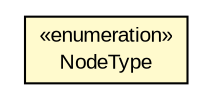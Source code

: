 #!/usr/local/bin/dot
#
# Class diagram 
# Generated by UMLGraph version R5_6-24-gf6e263 (http://www.umlgraph.org/)
#

digraph G {
	edge [fontname="arial",fontsize=10,labelfontname="arial",labelfontsize=10];
	node [fontname="arial",fontsize=10,shape=plaintext];
	nodesep=0.25;
	ranksep=0.5;
	// com.id.droneapi.impl.algorithm.v1.Neighborhoods.NodeType
	c2237 [label=<<table title="com.id.droneapi.impl.algorithm.v1.Neighborhoods.NodeType" border="0" cellborder="1" cellspacing="0" cellpadding="2" port="p" bgcolor="lemonChiffon" href="./Neighborhoods.NodeType.html">
		<tr><td><table border="0" cellspacing="0" cellpadding="1">
<tr><td align="center" balign="center"> &#171;enumeration&#187; </td></tr>
<tr><td align="center" balign="center"> NodeType </td></tr>
		</table></td></tr>
		</table>>, URL="./Neighborhoods.NodeType.html", fontname="arial", fontcolor="black", fontsize=10.0];
}

